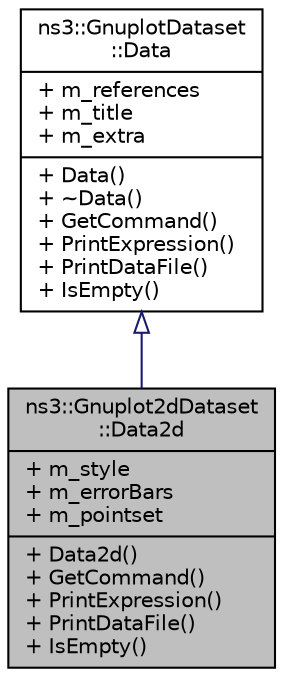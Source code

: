 digraph "ns3::Gnuplot2dDataset::Data2d"
{
  edge [fontname="Helvetica",fontsize="10",labelfontname="Helvetica",labelfontsize="10"];
  node [fontname="Helvetica",fontsize="10",shape=record];
  Node1 [label="{ns3::Gnuplot2dDataset\l::Data2d\n|+ m_style\l+ m_errorBars\l+ m_pointset\l|+ Data2d()\l+ GetCommand()\l+ PrintExpression()\l+ PrintDataFile()\l+ IsEmpty()\l}",height=0.2,width=0.4,color="black", fillcolor="grey75", style="filled", fontcolor="black"];
  Node2 -> Node1 [dir="back",color="midnightblue",fontsize="10",style="solid",arrowtail="onormal"];
  Node2 [label="{ns3::GnuplotDataset\l::Data\n|+ m_references\l+ m_title\l+ m_extra\l|+ Data()\l+ ~Data()\l+ GetCommand()\l+ PrintExpression()\l+ PrintDataFile()\l+ IsEmpty()\l}",height=0.2,width=0.4,color="black", fillcolor="white", style="filled",URL="$da/deb/structns3_1_1GnuplotDataset_1_1Data.html"];
}
